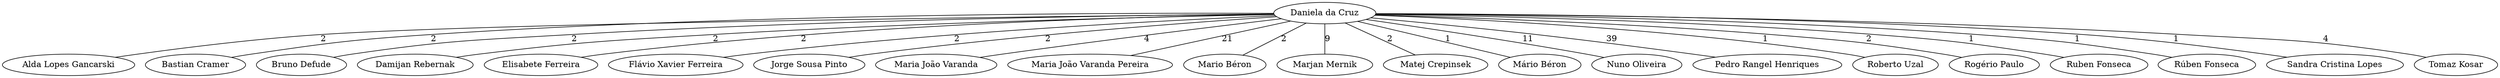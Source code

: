 digraph G{
"Daniela da Cruz"->"Alda Lopes Gancarski"[ label = "2", arrowhead="none"]
"Daniela da Cruz"->"Bastian Cramer"[ label = "2", arrowhead="none"]
"Daniela da Cruz"->"Bruno Defude"[ label = "2", arrowhead="none"]
"Daniela da Cruz"->"Damijan Rebernak"[ label = "2", arrowhead="none"]
"Daniela da Cruz"->"Elisabete Ferreira"[ label = "2", arrowhead="none"]
"Daniela da Cruz"->"Flávio Xavier Ferreira"[ label = "2", arrowhead="none"]
"Daniela da Cruz"->"Jorge Sousa Pinto"[ label = "2", arrowhead="none"]
"Daniela da Cruz"->"Maria João Varanda"[ label = "4", arrowhead="none"]
"Daniela da Cruz"->"Maria João Varanda Pereira"[ label = "21", arrowhead="none"]
"Daniela da Cruz"->"Mario Béron"[ label = "2", arrowhead="none"]
"Daniela da Cruz"->"Marjan Mernik"[ label = "9", arrowhead="none"]
"Daniela da Cruz"->"Matej Crepinsek"[ label = "2", arrowhead="none"]
"Daniela da Cruz"->"Mário Béron"[ label = "1", arrowhead="none"]
"Daniela da Cruz"->"Nuno Oliveira"[ label = "11", arrowhead="none"]
"Daniela da Cruz"->"Pedro Rangel Henriques"[ label = "39", arrowhead="none"]
"Daniela da Cruz"->"Roberto Uzal"[ label = "1", arrowhead="none"]
"Daniela da Cruz"->"Rogério Paulo"[ label = "2", arrowhead="none"]
"Daniela da Cruz"->"Ruben Fonseca"[ label = "1", arrowhead="none"]
"Daniela da Cruz"->"Rúben Fonseca"[ label = "1", arrowhead="none"]
"Daniela da Cruz"->"Sandra Cristina Lopes"[ label = "1", arrowhead="none"]
"Daniela da Cruz"->"Tomaz Kosar"[ label = "4", arrowhead="none"]
}